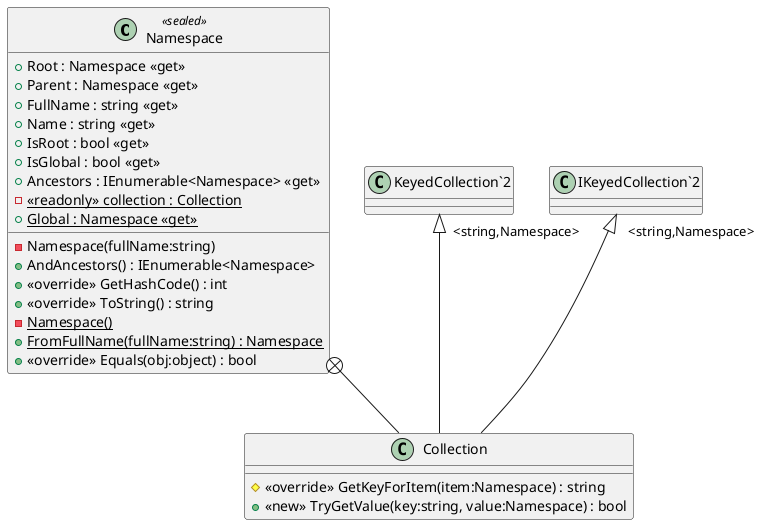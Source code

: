 @startuml
class Namespace <<sealed>> {
    - Namespace(fullName:string)
    + Root : Namespace <<get>>
    + Parent : Namespace <<get>>
    + FullName : string <<get>>
    + Name : string <<get>>
    + IsRoot : bool <<get>>
    + IsGlobal : bool <<get>>
    + Ancestors : IEnumerable<Namespace> <<get>>
    + AndAncestors() : IEnumerable<Namespace>
    + <<override>> GetHashCode() : int
    + <<override>> ToString() : string
    {static} - Namespace()
    - {static} <<readonly>> collection : Collection
    + {static} Global : Namespace <<get>>
    + {static} FromFullName(fullName:string) : Namespace
    + <<override>> Equals(obj:object) : bool
}
class Collection {
    # <<override>> GetKeyForItem(item:Namespace) : string
    + <<new>> TryGetValue(key:string, value:Namespace) : bool
}
Namespace +-- Collection
"KeyedCollection`2" "<string,Namespace>" <|-- Collection
"IKeyedCollection`2" "<string,Namespace>" <|-- Collection
@enduml
